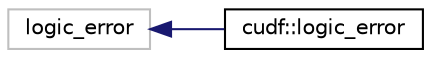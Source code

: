 digraph "Graphical Class Hierarchy"
{
  edge [fontname="Helvetica",fontsize="10",labelfontname="Helvetica",labelfontsize="10"];
  node [fontname="Helvetica",fontsize="10",shape=record];
  rankdir="LR";
  Node126 [label="logic_error",height=0.2,width=0.4,color="grey75", fillcolor="white", style="filled"];
  Node126 -> Node0 [dir="back",color="midnightblue",fontsize="10",style="solid",fontname="Helvetica"];
  Node0 [label="cudf::logic_error",height=0.2,width=0.4,color="black", fillcolor="white", style="filled",URL="$structcudf_1_1logic__error.html",tooltip="Exception thrown when logical precondition is violated. "];
}
